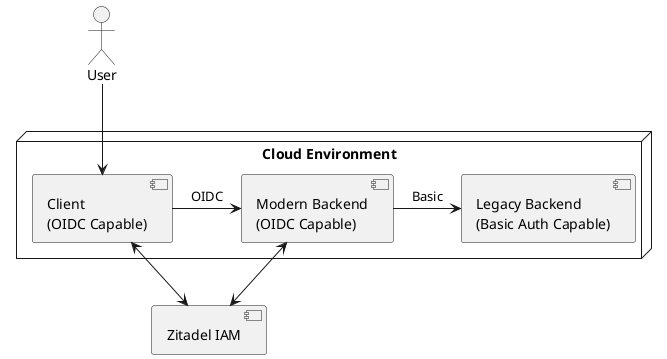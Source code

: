 @startuml

actor User as u
component [Zitadel IAM] as i

node "Cloud Environment" {
    component [Client\n(OIDC Capable)] as c
    component [Modern Backend\n(OIDC Capable)] as sa
    component [Legacy Backend\n(Basic Auth Capable)] as sb

    c -> sa : OIDC
    sa -> sb : Basic
}

u --> c
c <--> i
i <--> sa

@enduml
